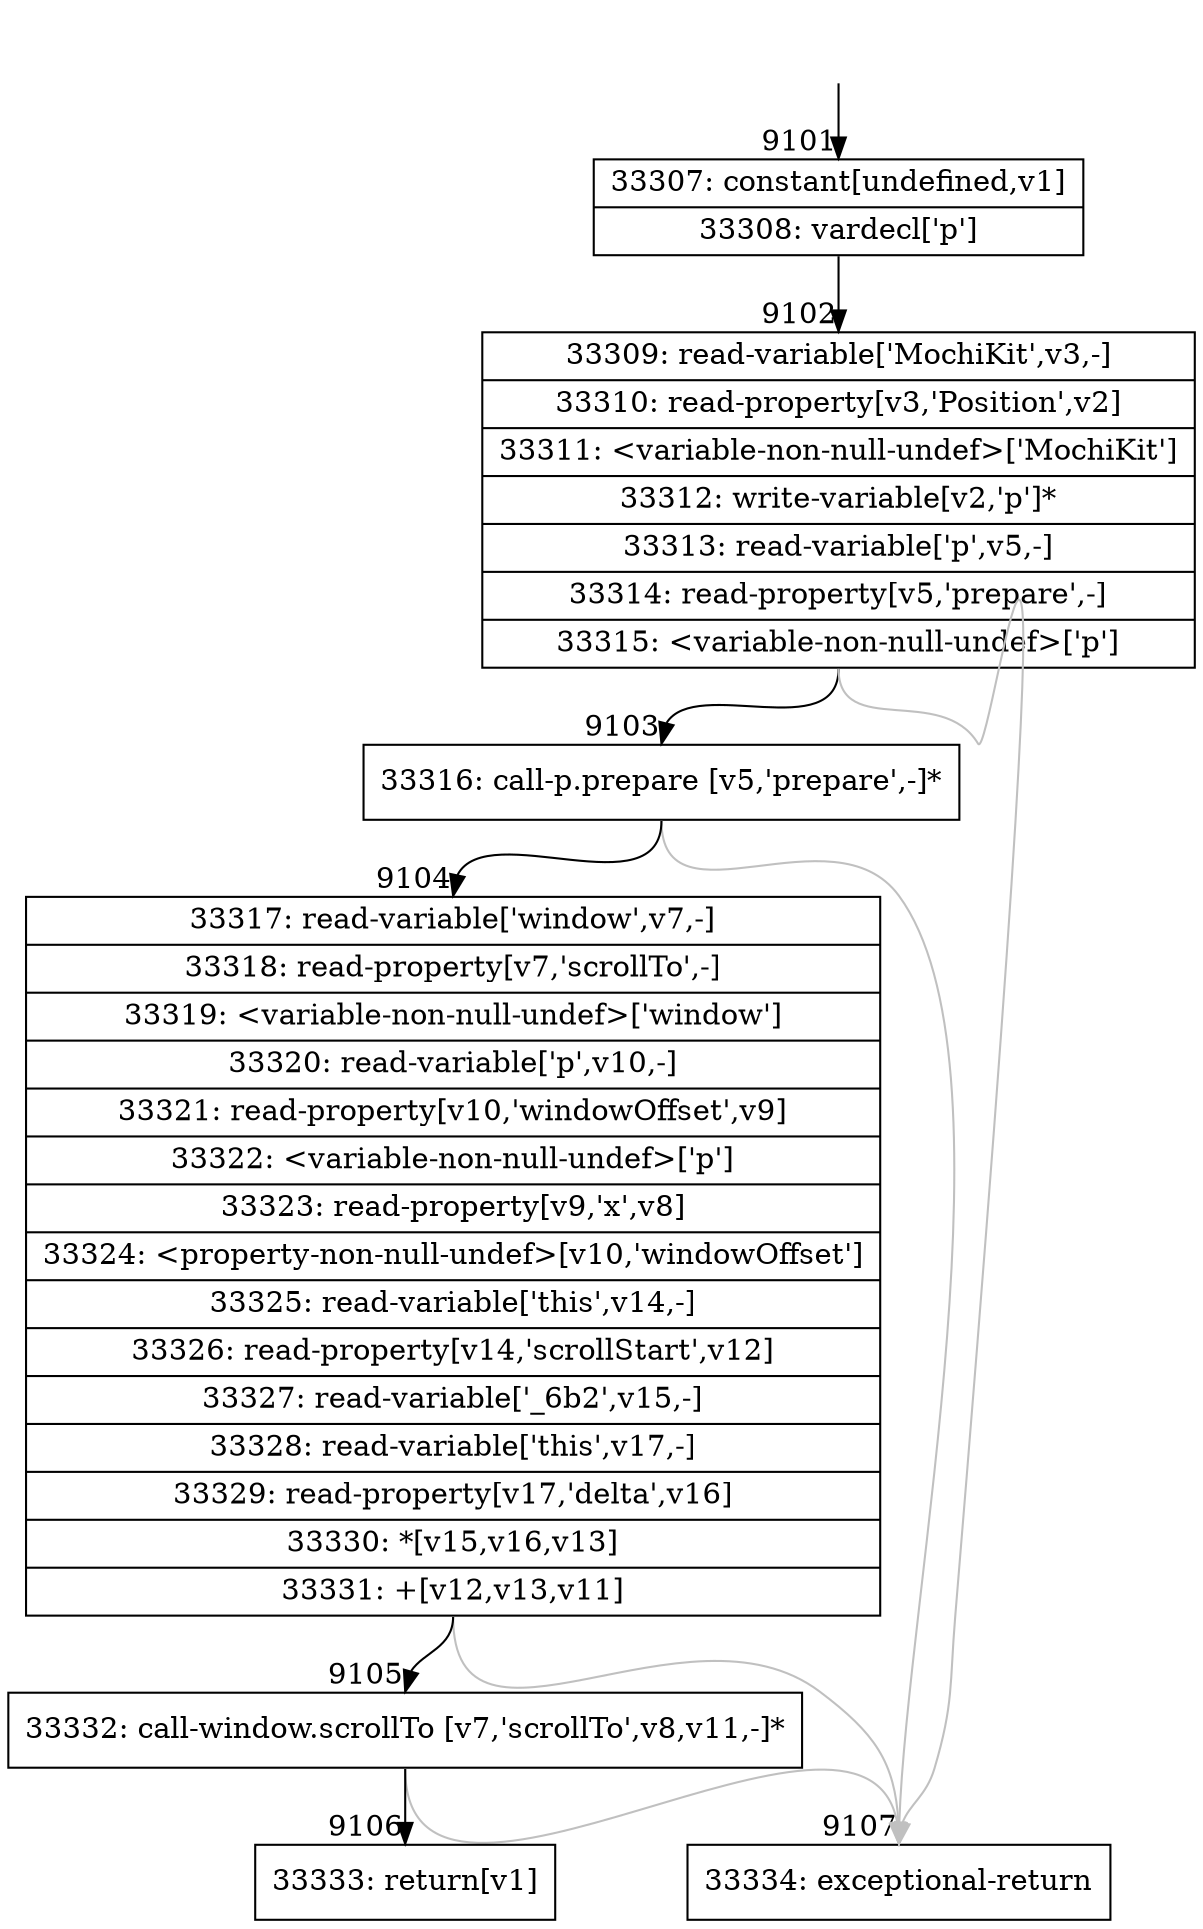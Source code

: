 digraph {
rankdir="TD"
BB_entry630[shape=none,label=""];
BB_entry630 -> BB9101 [tailport=s, headport=n, headlabel="    9101"]
BB9101 [shape=record label="{33307: constant[undefined,v1]|33308: vardecl['p']}" ] 
BB9101 -> BB9102 [tailport=s, headport=n, headlabel="      9102"]
BB9102 [shape=record label="{33309: read-variable['MochiKit',v3,-]|33310: read-property[v3,'Position',v2]|33311: \<variable-non-null-undef\>['MochiKit']|33312: write-variable[v2,'p']*|33313: read-variable['p',v5,-]|33314: read-property[v5,'prepare',-]|33315: \<variable-non-null-undef\>['p']}" ] 
BB9102 -> BB9103 [tailport=s, headport=n, headlabel="      9103"]
BB9102 -> BB9107 [tailport=s, headport=n, color=gray, headlabel="      9107"]
BB9103 [shape=record label="{33316: call-p.prepare [v5,'prepare',-]*}" ] 
BB9103 -> BB9104 [tailport=s, headport=n, headlabel="      9104"]
BB9103 -> BB9107 [tailport=s, headport=n, color=gray]
BB9104 [shape=record label="{33317: read-variable['window',v7,-]|33318: read-property[v7,'scrollTo',-]|33319: \<variable-non-null-undef\>['window']|33320: read-variable['p',v10,-]|33321: read-property[v10,'windowOffset',v9]|33322: \<variable-non-null-undef\>['p']|33323: read-property[v9,'x',v8]|33324: \<property-non-null-undef\>[v10,'windowOffset']|33325: read-variable['this',v14,-]|33326: read-property[v14,'scrollStart',v12]|33327: read-variable['_6b2',v15,-]|33328: read-variable['this',v17,-]|33329: read-property[v17,'delta',v16]|33330: *[v15,v16,v13]|33331: +[v12,v13,v11]}" ] 
BB9104 -> BB9105 [tailport=s, headport=n, headlabel="      9105"]
BB9104 -> BB9107 [tailport=s, headport=n, color=gray]
BB9105 [shape=record label="{33332: call-window.scrollTo [v7,'scrollTo',v8,v11,-]*}" ] 
BB9105 -> BB9106 [tailport=s, headport=n, headlabel="      9106"]
BB9105 -> BB9107 [tailport=s, headport=n, color=gray]
BB9106 [shape=record label="{33333: return[v1]}" ] 
BB9107 [shape=record label="{33334: exceptional-return}" ] 
//#$~ 6504
}
